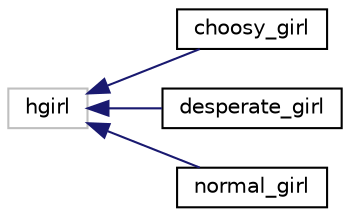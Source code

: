 digraph "Graphical Class Hierarchy"
{
  edge [fontname="Helvetica",fontsize="10",labelfontname="Helvetica",labelfontsize="10"];
  node [fontname="Helvetica",fontsize="10",shape=record];
  rankdir="LR";
  Node1 [label="hgirl",height=0.2,width=0.4,color="grey75", fillcolor="white", style="filled"];
  Node1 -> Node2 [dir="back",color="midnightblue",fontsize="10",style="solid",fontname="Helvetica"];
  Node2 [label="choosy_girl",height=0.2,width=0.4,color="black", fillcolor="white", style="filled",URL="$classchoosy__girl.html",tooltip="class choosy_girl "];
  Node1 -> Node3 [dir="back",color="midnightblue",fontsize="10",style="solid",fontname="Helvetica"];
  Node3 [label="desperate_girl",height=0.2,width=0.4,color="black", fillcolor="white", style="filled",URL="$classdesperate__girl.html",tooltip="class desperate_girl "];
  Node1 -> Node4 [dir="back",color="midnightblue",fontsize="10",style="solid",fontname="Helvetica"];
  Node4 [label="normal_girl",height=0.2,width=0.4,color="black", fillcolor="white", style="filled",URL="$classnormal__girl.html",tooltip="class normal_girl "];
}
